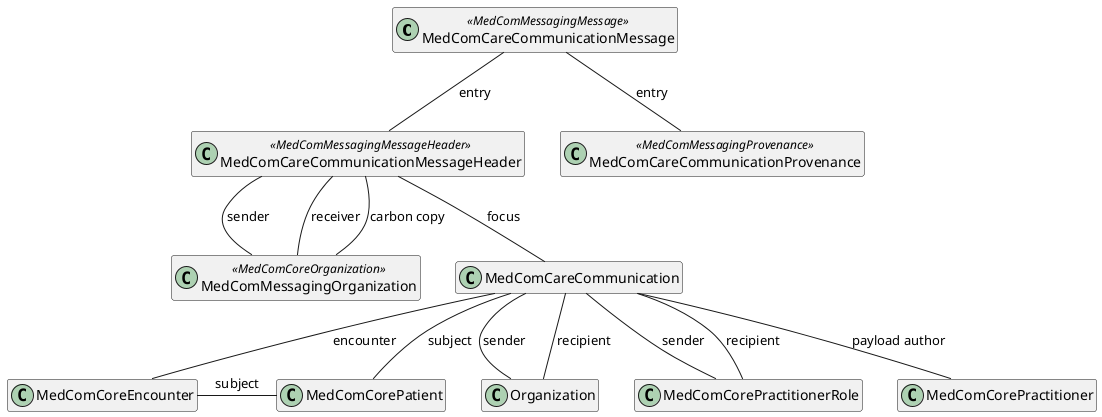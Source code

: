 @startuml CareCommunication

hide empty members

class "MedComCareCommunicationMessage" as message <<MedComMessagingMessage>>
class "MedComCareCommunicationMessageHeader" as messageheader <<MedComMessagingMessageHeader>>
class "MedComCareCommunicationProvenance" as provenance <<MedComMessagingProvenance>>
class "MedComMessagingOrganization" as messagingOrganization <<MedComCoreOrganization>>
class "MedComCareCommunication" as communication
class "MedComCorePatient" as patient
class "MedComCoreEncounter" as encounter
class "Organization" as recipientOrganization 
class "MedComCorePractitionerRole" as recipientRole
class "MedComCorePractitioner" as author

message -- messageheader : "entry"
message -- provenance : "entry"
messageheader -- messagingOrganization : "sender"
messageheader -- messagingOrganization : "receiver"
messageheader -- messagingOrganization : "carbon copy"
messageheader -- communication : "focus"
communication -- encounter : "encounter"
communication -- patient : "subject"
communication -- recipientOrganization : "sender"
communication -- recipientRole : "sender"
communication -- recipientOrganization : "recipient"
communication -- recipientRole : "recipient"
communication -- author : "payload author"

encounter -patient :"subject"
@enduml